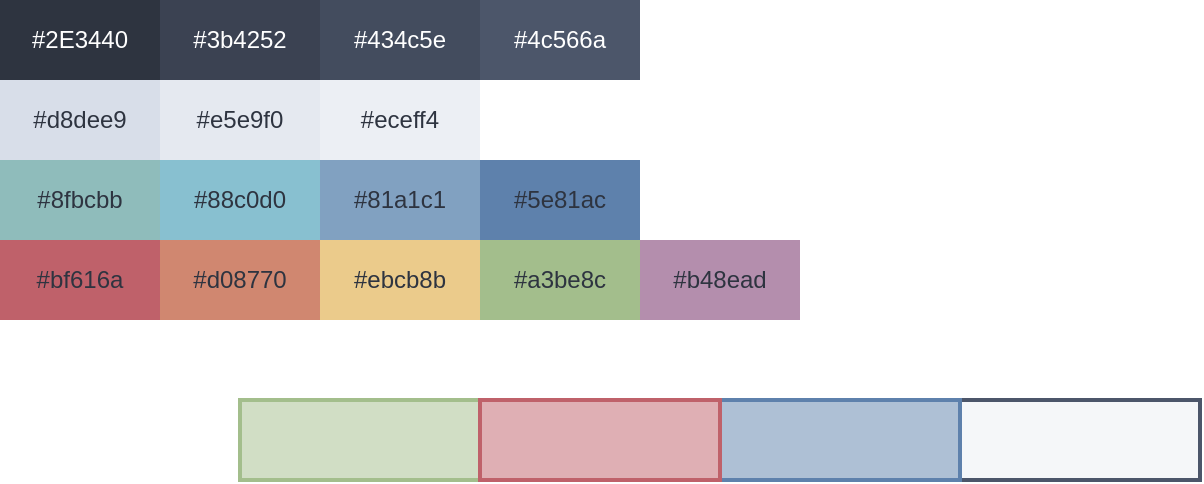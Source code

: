 <mxfile version="24.6.4" type="device">
  <diagram name="Page-1" id="5N1QG-RuHGxLHV1p5bVp">
    <mxGraphModel dx="2049" dy="1379" grid="1" gridSize="10" guides="1" tooltips="1" connect="1" arrows="1" fold="1" page="1" pageScale="1" pageWidth="850" pageHeight="1100" math="0" shadow="0">
      <root>
        <mxCell id="0" />
        <mxCell id="1" parent="0" />
        <mxCell id="ytIPeGB8zy7AAXnz2NpN-29" value="&lt;font color=&quot;#ffffff&quot;&gt;#2E3440&lt;/font&gt;" style="rounded=0;whiteSpace=wrap;html=1;strokeWidth=2;fillColor=#2e3440;strokeColor=none;fontColor=#333333;" parent="1" vertex="1">
          <mxGeometry width="80" height="40" as="geometry" />
        </mxCell>
        <mxCell id="ytIPeGB8zy7AAXnz2NpN-30" value="&lt;font color=&quot;#ffffff&quot;&gt;#3b4252&lt;/font&gt;" style="rounded=0;whiteSpace=wrap;html=1;strokeWidth=2;fillColor=#3b4252;strokeColor=none;fontColor=#333333;" parent="1" vertex="1">
          <mxGeometry x="80" width="80" height="40" as="geometry" />
        </mxCell>
        <mxCell id="ytIPeGB8zy7AAXnz2NpN-31" value="&lt;font color=&quot;#ffffff&quot;&gt;#434c5e&lt;/font&gt;" style="rounded=0;whiteSpace=wrap;html=1;strokeWidth=2;fillColor=#434c5e;strokeColor=none;fontColor=#333333;" parent="1" vertex="1">
          <mxGeometry x="160" width="80" height="40" as="geometry" />
        </mxCell>
        <mxCell id="ytIPeGB8zy7AAXnz2NpN-32" value="&lt;font color=&quot;#ffffff&quot;&gt;#4c566a&lt;/font&gt;" style="rounded=0;whiteSpace=wrap;html=1;strokeWidth=2;fillColor=#4c566a;strokeColor=none;fontColor=#333333;" parent="1" vertex="1">
          <mxGeometry x="240" width="80" height="40" as="geometry" />
        </mxCell>
        <mxCell id="ytIPeGB8zy7AAXnz2NpN-34" value="&lt;font color=&quot;#2e3440&quot;&gt;#d8dee9&lt;/font&gt;" style="rounded=0;whiteSpace=wrap;html=1;strokeWidth=2;fillColor=#d8dee9;strokeColor=none;fontColor=#333333;" parent="1" vertex="1">
          <mxGeometry y="40" width="80" height="40" as="geometry" />
        </mxCell>
        <mxCell id="ytIPeGB8zy7AAXnz2NpN-35" value="&lt;font color=&quot;#2e3440&quot;&gt;#e5e9f0&lt;/font&gt;" style="rounded=0;whiteSpace=wrap;html=1;strokeWidth=2;fillColor=#e5e9f0;strokeColor=none;fontColor=#333333;" parent="1" vertex="1">
          <mxGeometry x="80" y="40" width="80" height="40" as="geometry" />
        </mxCell>
        <mxCell id="ytIPeGB8zy7AAXnz2NpN-36" value="&lt;font color=&quot;#2e3440&quot;&gt;#eceff4&lt;/font&gt;" style="rounded=0;whiteSpace=wrap;html=1;strokeWidth=2;fillColor=#eceff4;strokeColor=none;fontColor=#333333;" parent="1" vertex="1">
          <mxGeometry x="160" y="40" width="80" height="40" as="geometry" />
        </mxCell>
        <mxCell id="ytIPeGB8zy7AAXnz2NpN-37" value="&lt;font color=&quot;#2e3440&quot;&gt;#8fbcbb&lt;/font&gt;" style="rounded=0;whiteSpace=wrap;html=1;strokeWidth=2;fillColor=#8fbcbb;strokeColor=none;fontColor=#333333;" parent="1" vertex="1">
          <mxGeometry y="80" width="80" height="40" as="geometry" />
        </mxCell>
        <mxCell id="ytIPeGB8zy7AAXnz2NpN-38" value="&lt;font color=&quot;#2e3440&quot;&gt;#88c0d0&lt;/font&gt;" style="rounded=0;whiteSpace=wrap;html=1;strokeWidth=2;fillColor=#88c0d0;strokeColor=none;fontColor=#333333;" parent="1" vertex="1">
          <mxGeometry x="80" y="80" width="80" height="40" as="geometry" />
        </mxCell>
        <mxCell id="ytIPeGB8zy7AAXnz2NpN-39" value="&lt;font color=&quot;#2e3440&quot;&gt;#81a1c1&lt;/font&gt;" style="rounded=0;whiteSpace=wrap;html=1;strokeWidth=2;fillColor=#81a1c1;strokeColor=none;fontColor=#333333;" parent="1" vertex="1">
          <mxGeometry x="160" y="80" width="80" height="40" as="geometry" />
        </mxCell>
        <mxCell id="ytIPeGB8zy7AAXnz2NpN-40" value="&lt;font color=&quot;#2e3440&quot;&gt;#5e81ac&lt;/font&gt;" style="rounded=0;whiteSpace=wrap;html=1;strokeWidth=2;fillColor=#5e81ac;strokeColor=none;fontColor=#333333;" parent="1" vertex="1">
          <mxGeometry x="240" y="80" width="80" height="40" as="geometry" />
        </mxCell>
        <mxCell id="ytIPeGB8zy7AAXnz2NpN-41" value="&lt;font color=&quot;#2e3440&quot;&gt;#bf616a&lt;/font&gt;" style="rounded=0;whiteSpace=wrap;html=1;strokeWidth=2;fillColor=#bf616a;strokeColor=none;fontColor=#333333;" parent="1" vertex="1">
          <mxGeometry y="120" width="80" height="40" as="geometry" />
        </mxCell>
        <mxCell id="ytIPeGB8zy7AAXnz2NpN-42" value="&lt;font color=&quot;#2e3440&quot;&gt;#d08770&lt;/font&gt;" style="rounded=0;whiteSpace=wrap;html=1;strokeWidth=2;fillColor=#d08770;strokeColor=none;fontColor=#333333;" parent="1" vertex="1">
          <mxGeometry x="80" y="120" width="80" height="40" as="geometry" />
        </mxCell>
        <mxCell id="ytIPeGB8zy7AAXnz2NpN-43" value="&lt;font color=&quot;#2e3440&quot;&gt;#ebcb8b&lt;/font&gt;" style="rounded=0;whiteSpace=wrap;html=1;strokeWidth=2;fillColor=#ebcb8b;strokeColor=none;fontColor=#333333;" parent="1" vertex="1">
          <mxGeometry x="160" y="120" width="80" height="40" as="geometry" />
        </mxCell>
        <mxCell id="ytIPeGB8zy7AAXnz2NpN-44" value="&lt;font color=&quot;#2e3440&quot;&gt;#a3be8c&lt;/font&gt;" style="rounded=0;whiteSpace=wrap;html=1;strokeWidth=2;fillColor=#a3be8c;strokeColor=none;fontColor=#333333;" parent="1" vertex="1">
          <mxGeometry x="240" y="120" width="80" height="40" as="geometry" />
        </mxCell>
        <mxCell id="ytIPeGB8zy7AAXnz2NpN-45" value="&lt;font color=&quot;#2e3440&quot;&gt;#b48ead&lt;/font&gt;" style="rounded=0;whiteSpace=wrap;html=1;strokeWidth=2;fillColor=#b48ead;strokeColor=none;fontColor=#333333;" parent="1" vertex="1">
          <mxGeometry x="320" y="120" width="80" height="40" as="geometry" />
        </mxCell>
        <mxCell id="ytIPeGB8zy7AAXnz2NpN-153" value="" style="rounded=0;whiteSpace=wrap;html=1;strokeWidth=2;fillColor=#A3BE8C;strokeColor=#A3BE8C;fontColor=#333333;fillOpacity=50;" parent="1" vertex="1">
          <mxGeometry x="120" y="200" width="120" height="40" as="geometry" />
        </mxCell>
        <mxCell id="MK0ivwUaLT0NwmLya7SZ-1" value="" style="rounded=0;whiteSpace=wrap;html=1;strokeWidth=2;fillColor=#ECEFF4;strokeColor=#4c566a;fontColor=#333333;fillOpacity=50;" vertex="1" parent="1">
          <mxGeometry x="480" y="200" width="120" height="40" as="geometry" />
        </mxCell>
        <mxCell id="MK0ivwUaLT0NwmLya7SZ-2" value="" style="rounded=0;whiteSpace=wrap;html=1;strokeWidth=2;fillColor=#5E81AC;strokeColor=#5E81AC;fontColor=#333333;fillOpacity=50;" vertex="1" parent="1">
          <mxGeometry x="360" y="200" width="120" height="40" as="geometry" />
        </mxCell>
        <mxCell id="MK0ivwUaLT0NwmLya7SZ-3" value="" style="rounded=0;whiteSpace=wrap;html=1;strokeWidth=2;fillColor=#BF616A;strokeColor=#BF616A;perimeterSpacing=0;glass=0;shadow=0;fillStyle=solid;gradientColor=none;fillOpacity=50;" vertex="1" parent="1">
          <mxGeometry x="240" y="200" width="120" height="40" as="geometry" />
        </mxCell>
      </root>
    </mxGraphModel>
  </diagram>
</mxfile>
